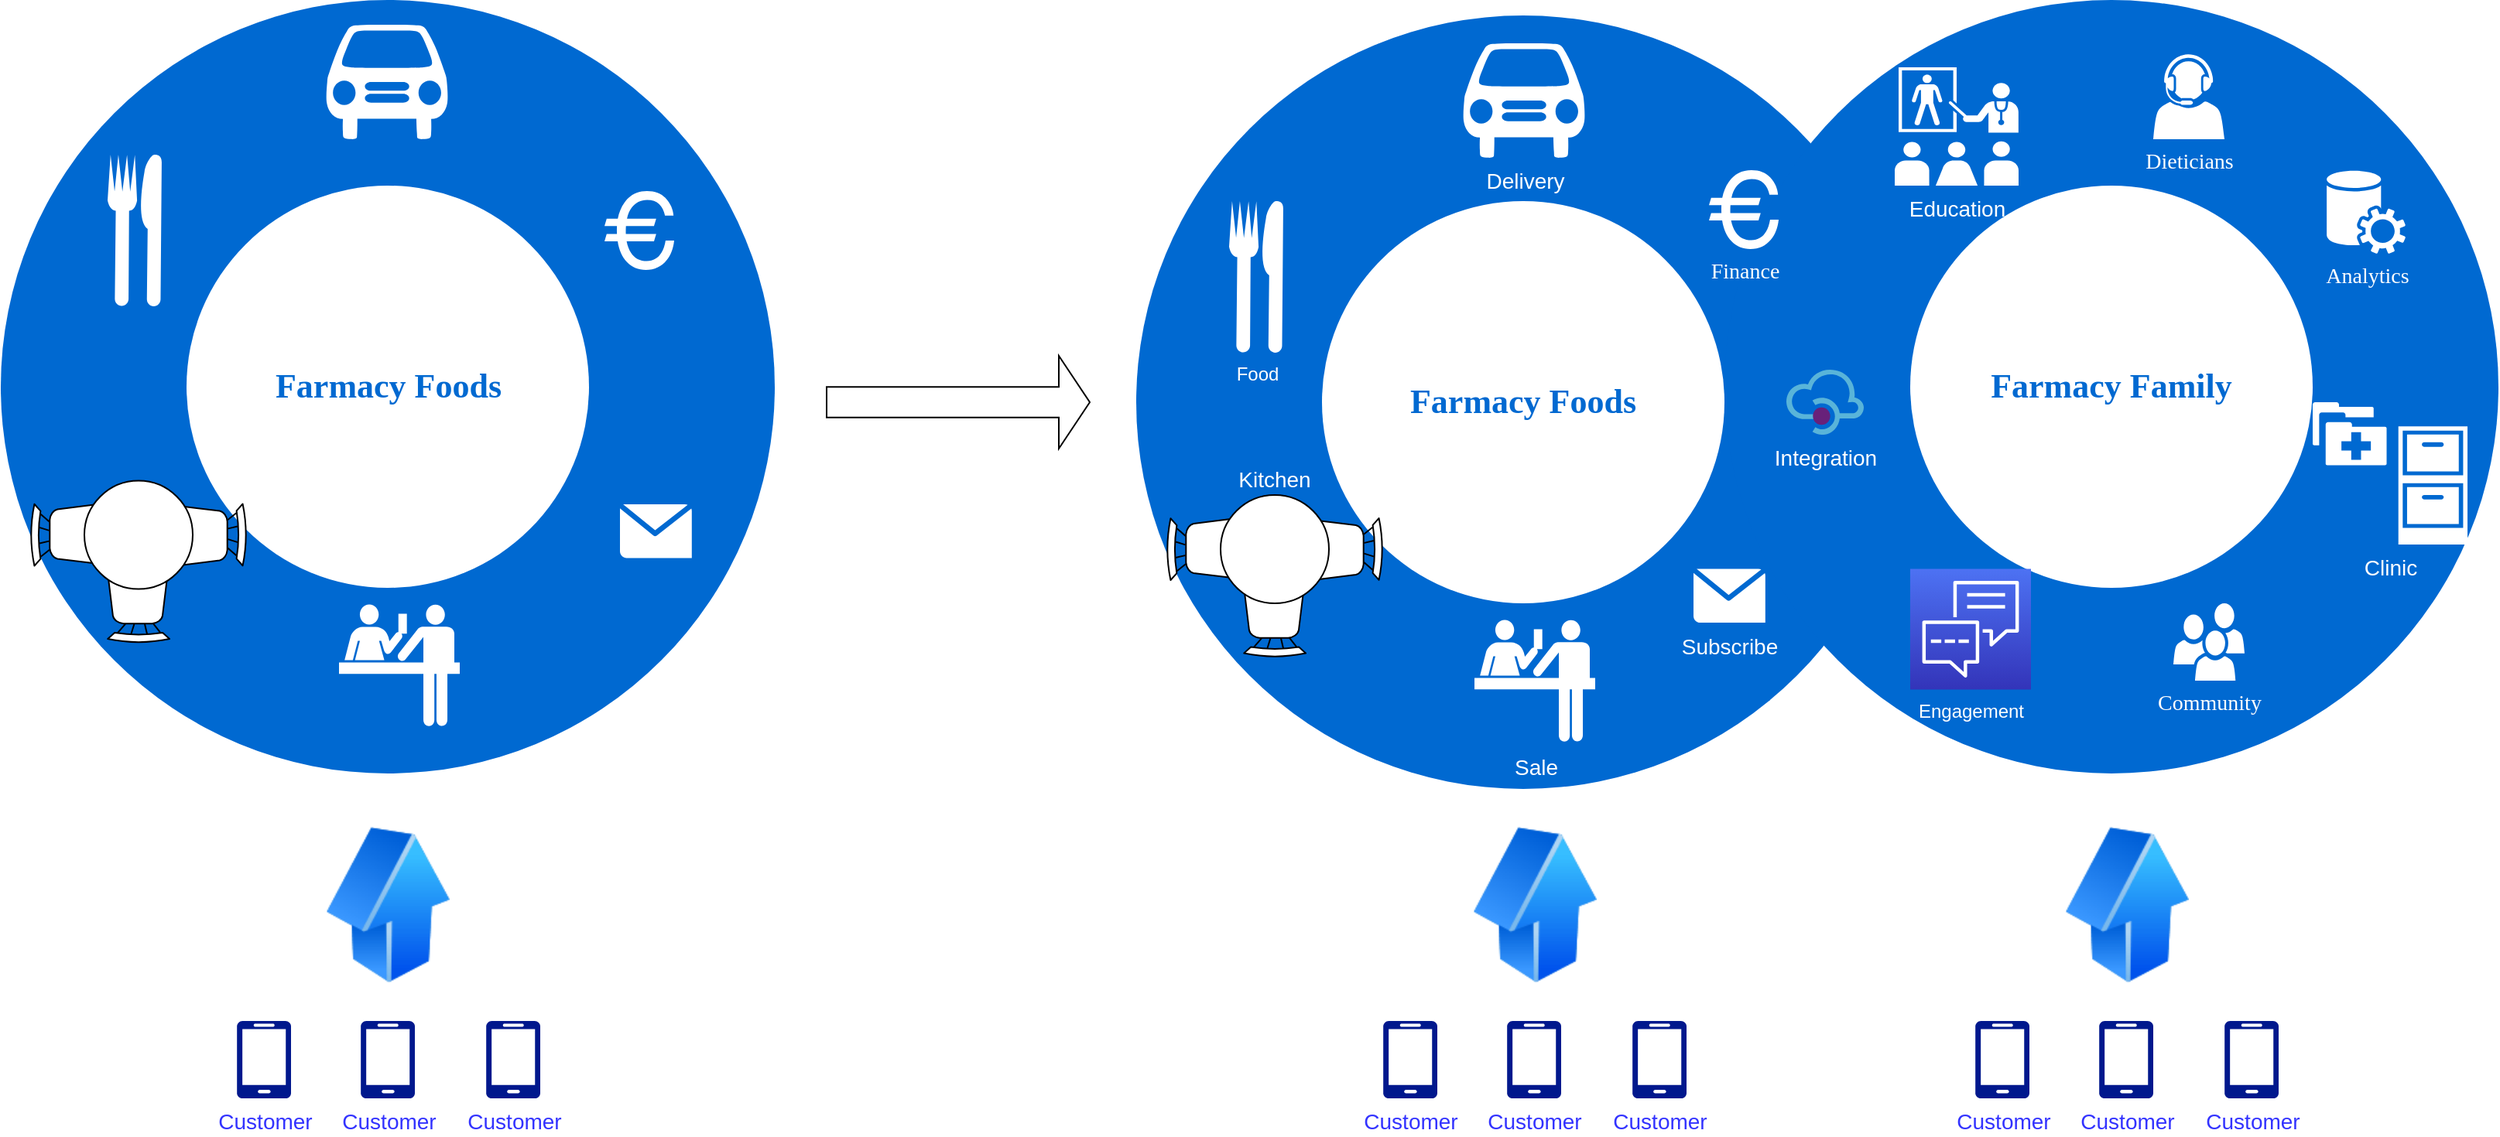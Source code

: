 <mxfile version="13.0.3" type="device"><diagram name="Page-1" id="3e8102d1-ef87-2e61-34e1-82d9a586fe2e"><mxGraphModel dx="3020" dy="1205" grid="1" gridSize="10" guides="1" tooltips="1" connect="1" arrows="1" fold="1" page="1" pageScale="1" pageWidth="1100" pageHeight="850" background="#ffffff" math="0" shadow="0"><root><mxCell id="0"/><mxCell id="1" parent="0"/><mxCell id="70666756c84bb93c-1" value="" style="ellipse;whiteSpace=wrap;html=1;rounded=0;shadow=0;comic=0;strokeWidth=1;fontFamily=Verdana;fontSize=14;strokeColor=none;fillColor=#0069D1;" parent="1" vertex="1"><mxGeometry x="280" y="110" width="500" height="500" as="geometry"/></mxCell><mxCell id="70666756c84bb93c-2" value="Farmacy Foods" style="ellipse;whiteSpace=wrap;html=1;rounded=0;shadow=0;comic=0;strokeWidth=1;fontFamily=Verdana;fontSize=22;strokeColor=none;fillColor=#ffffff;fontColor=#0069D1;fontStyle=1" parent="1" vertex="1"><mxGeometry x="400" y="230" width="260" height="260" as="geometry"/></mxCell><mxCell id="k66Gklz1p5k5KESXiySY-1" value="" style="ellipse;whiteSpace=wrap;html=1;rounded=0;shadow=0;comic=0;strokeWidth=1;fontFamily=Verdana;fontSize=14;strokeColor=none;fillColor=#0069D1;" parent="1" vertex="1"><mxGeometry x="660" y="100" width="500" height="500" as="geometry"/></mxCell><mxCell id="k66Gklz1p5k5KESXiySY-2" value="Farmacy Family" style="ellipse;whiteSpace=wrap;html=1;rounded=0;shadow=0;comic=0;strokeWidth=1;fontFamily=Verdana;fontSize=22;strokeColor=none;fillColor=#ffffff;fontColor=#0069D1;fontStyle=1" parent="1" vertex="1"><mxGeometry x="780" y="220" width="260" height="260" as="geometry"/></mxCell><mxCell id="k66Gklz1p5k5KESXiySY-3" value="Community" style="shadow=0;dashed=0;html=1;strokeColor=none;fillColor=#ffffff;labelPosition=center;verticalLabelPosition=bottom;verticalAlign=top;shape=mxgraph.office.users.users;rounded=0;comic=0;fontFamily=Verdana;fontSize=14;fontColor=#FFFFFF;" parent="1" vertex="1"><mxGeometry x="950" y="490" width="46" height="50" as="geometry"/></mxCell><mxCell id="k66Gklz1p5k5KESXiySY-4" value="&lt;font&gt;Dieticians&lt;/font&gt;" style="shadow=0;dashed=0;html=1;strokeColor=none;fillColor=#FFFFFF;labelPosition=center;verticalLabelPosition=bottom;verticalAlign=top;shape=mxgraph.office.users.call_center_agent;rounded=0;comic=0;fontFamily=Verdana;fontSize=14;fontColor=#FFFFFF;align=center;" parent="1" vertex="1"><mxGeometry x="937" y="135" width="46" height="55" as="geometry"/></mxCell><mxCell id="k66Gklz1p5k5KESXiySY-6" value="Analytics" style="shadow=0;dashed=0;html=1;strokeColor=none;fillColor=#ffffff;labelPosition=center;verticalLabelPosition=bottom;verticalAlign=top;shape=mxgraph.office.services.central_management_service;rounded=0;comic=0;fontFamily=Verdana;fontSize=14;fontColor=#FFFFFF;" parent="1" vertex="1"><mxGeometry x="1049" y="210" width="51" height="54" as="geometry"/></mxCell><mxCell id="k66Gklz1p5k5KESXiySY-21" value="Education" style="shape=mxgraph.signs.healthcare.health_education;html=1;fillColor=#FFFFFF;strokeColor=none;verticalLabelPosition=bottom;verticalAlign=top;align=center;fontSize=14;fontColor=#FFFFFF;labelPosition=center;" parent="1" vertex="1"><mxGeometry x="770" y="143.5" width="80" height="76.5" as="geometry"/></mxCell><mxCell id="k66Gklz1p5k5KESXiySY-22" value="Integration" style="aspect=fixed;html=1;points=[];align=center;image;fontSize=14;image=img/lib/mscae/API_Management.svg;strokeColor=#000000;fillColor=#FFFFFF;fontColor=#FFFFFF;labelBackgroundColor=none;" parent="1" vertex="1"><mxGeometry x="700" y="339" width="50" height="42" as="geometry"/></mxCell><mxCell id="k66Gklz1p5k5KESXiySY-24" value="Delivery" style="shape=mxgraph.signs.transportation.car_1;html=1;fillColor=#FFFFFF;strokeColor=none;verticalLabelPosition=bottom;verticalAlign=top;align=center;labelBackgroundColor=none;fontSize=14;fontColor=#FFFFFF;" parent="1" vertex="1"><mxGeometry x="491" y="128" width="79" height="74" as="geometry"/></mxCell><mxCell id="k66Gklz1p5k5KESXiySY-26" value="" style="verticalLabelPosition=bottom;html=1;verticalAlign=top;align=center;shape=mxgraph.floorplan.chair;shadow=0;direction=west;labelBackgroundColor=none;strokeColor=#000000;fillColor=#FFFFFF;fontSize=14;fontColor=#FFFFFF;" parent="1" vertex="1"><mxGeometry x="349.5" y="473" width="40" height="52" as="geometry"/></mxCell><mxCell id="k66Gklz1p5k5KESXiySY-27" value="" style="verticalLabelPosition=bottom;html=1;verticalAlign=top;align=center;shape=mxgraph.floorplan.chair;shadow=0;direction=north;labelBackgroundColor=none;strokeColor=#000000;fillColor=#FFFFFF;fontSize=14;fontColor=#FFFFFF;" parent="1" vertex="1"><mxGeometry x="299.5" y="435" width="52" height="40" as="geometry"/></mxCell><mxCell id="k66Gklz1p5k5KESXiySY-28" value="" style="verticalLabelPosition=bottom;html=1;verticalAlign=top;align=center;shape=mxgraph.floorplan.chair;shadow=0;direction=south;labelBackgroundColor=none;strokeColor=#000000;fillColor=#FFFFFF;fontSize=14;fontColor=#FFFFFF;" parent="1" vertex="1"><mxGeometry x="387.5" y="435" width="52" height="40" as="geometry"/></mxCell><mxCell id="k66Gklz1p5k5KESXiySY-29" value="Kitchen" style="shape=ellipse;shadow=0;labelBackgroundColor=none;strokeColor=#000000;fillColor=#FFFFFF;fontSize=14;fontColor=#FFFFFF;labelPosition=center;verticalLabelPosition=top;align=center;verticalAlign=bottom;" parent="1" vertex="1"><mxGeometry x="334.5" y="420" width="70" height="70" as="geometry"/></mxCell><mxCell id="k66Gklz1p5k5KESXiySY-30" value="Engagement" style="outlineConnect=0;fontColor=#FFFFFF;gradientColor=#4D72F3;gradientDirection=north;fillColor=#3334B9;strokeColor=#ffffff;dashed=0;verticalLabelPosition=bottom;verticalAlign=top;align=center;html=1;fontSize=12;fontStyle=0;aspect=fixed;shape=mxgraph.aws4.resourceIcon;resIcon=mxgraph.aws4.customer_engagement;labelBackgroundColor=none;" parent="1" vertex="1"><mxGeometry x="780" y="467.75" width="78" height="78" as="geometry"/></mxCell><mxCell id="k66Gklz1p5k5KESXiySY-31" value="Sale" style="shape=mxgraph.signs.travel.ticket_purchase;html=1;fillColor=#FFFFFF;strokeColor=none;verticalLabelPosition=bottom;verticalAlign=top;align=center;labelBackgroundColor=none;fontSize=14;fontColor=#FFFFFF;" parent="1" vertex="1"><mxGeometry x="498.5" y="500.75" width="78" height="80" as="geometry"/></mxCell><mxCell id="k66Gklz1p5k5KESXiySY-32" value="" style="image;html=1;labelBackgroundColor=#ffffff;image=img/lib/clip_art/finance/Arrow_Up_128x128.png;strokeColor=#000000;fillColor=#FFFFFF;fontSize=14;fontColor=#FFFFFF;" parent="1" vertex="1"><mxGeometry x="497.5" y="610" width="80" height="150" as="geometry"/></mxCell><mxCell id="k66Gklz1p5k5KESXiySY-37" value="Clinic" style="shape=mxgraph.signs.healthcare.medical_records;html=1;fillColor=#FFFFFF;strokeColor=none;verticalLabelPosition=bottom;verticalAlign=top;align=center;fontColor=#FFFFFF;labelPosition=center;fontSize=14;" parent="1" vertex="1"><mxGeometry x="1040" y="360" width="100" height="92" as="geometry"/></mxCell><mxCell id="k66Gklz1p5k5KESXiySY-40" value="Subscribe" style="shadow=0;dashed=0;html=1;strokeColor=none;fillColor=#FFFFFF;labelPosition=center;verticalLabelPosition=bottom;verticalAlign=top;align=center;outlineConnect=0;shape=mxgraph.veeam.2d.letter;labelBackgroundColor=none;fontSize=14;fontColor=#FFFFFF;" parent="1" vertex="1"><mxGeometry x="640" y="467.75" width="46.4" height="34.8" as="geometry"/></mxCell><mxCell id="k66Gklz1p5k5KESXiySY-43" value="" style="image;html=1;labelBackgroundColor=#ffffff;image=img/lib/clip_art/finance/Arrow_Up_128x128.png;strokeColor=#000000;fillColor=#FFFFFF;fontSize=14;fontColor=#FFFFFF;" parent="1" vertex="1"><mxGeometry x="880" y="610" width="80" height="150" as="geometry"/></mxCell><mxCell id="NQeiiMeMl36i1GHZl-Q0-16" value="" style="ellipse;whiteSpace=wrap;html=1;rounded=0;shadow=0;comic=0;strokeWidth=1;fontFamily=Verdana;fontSize=14;strokeColor=none;fillColor=#0069D1;" parent="1" vertex="1"><mxGeometry x="-453.5" y="100" width="500" height="500" as="geometry"/></mxCell><mxCell id="NQeiiMeMl36i1GHZl-Q0-17" value="Farmacy Foods" style="ellipse;whiteSpace=wrap;html=1;rounded=0;shadow=0;comic=0;strokeWidth=1;fontFamily=Verdana;fontSize=22;strokeColor=none;fillColor=#ffffff;fontColor=#0069D1;fontStyle=1" parent="1" vertex="1"><mxGeometry x="-333.5" y="220" width="260" height="260" as="geometry"/></mxCell><mxCell id="NQeiiMeMl36i1GHZl-Q0-18" value="" style="shape=mxgraph.signs.travel.euro;html=1;fillColor=#ffffff;strokeColor=none;verticalLabelPosition=bottom;verticalAlign=top;align=center;rounded=0;shadow=0;dashed=0;comic=0;fontFamily=Verdana;fontSize=14;fontColor=#FFFFFF;" parent="1" vertex="1"><mxGeometry x="-63.5" y="223.5" width="45" height="51" as="geometry"/></mxCell><mxCell id="NQeiiMeMl36i1GHZl-Q0-21" value="" style="shape=mxgraph.signs.transportation.car_1;html=1;fillColor=#FFFFFF;strokeColor=none;verticalLabelPosition=bottom;verticalAlign=top;align=center;labelBackgroundColor=none;fontSize=14;fontColor=#FFFFFF;" parent="1" vertex="1"><mxGeometry x="-243.5" y="116" width="79" height="74" as="geometry"/></mxCell><mxCell id="NQeiiMeMl36i1GHZl-Q0-22" value="" style="verticalLabelPosition=bottom;html=1;verticalAlign=top;align=center;shape=mxgraph.floorplan.chair;shadow=0;direction=west;labelBackgroundColor=none;strokeColor=#000000;fillColor=#FFFFFF;fontSize=14;fontColor=#FFFFFF;" parent="1" vertex="1"><mxGeometry x="-384.5" y="463.75" width="40" height="52" as="geometry"/></mxCell><mxCell id="NQeiiMeMl36i1GHZl-Q0-23" value="" style="verticalLabelPosition=bottom;html=1;verticalAlign=top;align=center;shape=mxgraph.floorplan.chair;shadow=0;direction=north;labelBackgroundColor=none;strokeColor=#000000;fillColor=#FFFFFF;fontSize=14;fontColor=#FFFFFF;" parent="1" vertex="1"><mxGeometry x="-434.5" y="425.75" width="52" height="40" as="geometry"/></mxCell><mxCell id="NQeiiMeMl36i1GHZl-Q0-24" value="" style="verticalLabelPosition=bottom;html=1;verticalAlign=top;align=center;shape=mxgraph.floorplan.chair;shadow=0;direction=south;labelBackgroundColor=none;strokeColor=#000000;fillColor=#FFFFFF;fontSize=14;fontColor=#FFFFFF;" parent="1" vertex="1"><mxGeometry x="-346.5" y="425.75" width="52" height="40" as="geometry"/></mxCell><mxCell id="NQeiiMeMl36i1GHZl-Q0-25" value="" style="shape=ellipse;shadow=0;labelBackgroundColor=none;strokeColor=#000000;fillColor=#FFFFFF;fontSize=14;fontColor=#FFFFFF;labelPosition=center;verticalLabelPosition=top;align=center;verticalAlign=bottom;" parent="1" vertex="1"><mxGeometry x="-399.5" y="410.75" width="70" height="70" as="geometry"/></mxCell><mxCell id="NQeiiMeMl36i1GHZl-Q0-26" value="" style="shape=mxgraph.signs.travel.ticket_purchase;html=1;fillColor=#FFFFFF;strokeColor=none;verticalLabelPosition=bottom;verticalAlign=top;align=center;labelBackgroundColor=none;fontSize=14;fontColor=#FFFFFF;" parent="1" vertex="1"><mxGeometry x="-235" y="490.75" width="78" height="80" as="geometry"/></mxCell><mxCell id="NQeiiMeMl36i1GHZl-Q0-27" value="" style="image;html=1;labelBackgroundColor=#ffffff;image=img/lib/clip_art/finance/Arrow_Up_128x128.png;strokeColor=#000000;fillColor=#FFFFFF;fontSize=14;fontColor=#FFFFFF;" parent="1" vertex="1"><mxGeometry x="-243.5" y="610" width="80" height="150" as="geometry"/></mxCell><mxCell id="NQeiiMeMl36i1GHZl-Q0-29" value="Customer" style="aspect=fixed;pointerEvents=1;shadow=0;dashed=0;html=1;strokeColor=none;labelPosition=center;verticalLabelPosition=bottom;verticalAlign=top;align=center;fillColor=#00188D;shape=mxgraph.azure.mobile;labelBackgroundColor=none;fontSize=14;fontColor=#3333FF;" parent="1" vertex="1"><mxGeometry x="-221" y="760" width="35" height="50" as="geometry"/></mxCell><mxCell id="NQeiiMeMl36i1GHZl-Q0-31" value="" style="shadow=0;dashed=0;html=1;strokeColor=none;fillColor=#FFFFFF;labelPosition=center;verticalLabelPosition=bottom;verticalAlign=top;align=center;outlineConnect=0;shape=mxgraph.veeam.2d.letter;labelBackgroundColor=none;fontSize=14;fontColor=#FFFFFF;" parent="1" vertex="1"><mxGeometry x="-53.5" y="425.95" width="46.4" height="34.8" as="geometry"/></mxCell><mxCell id="NQeiiMeMl36i1GHZl-Q0-32" value="" style="shape=mxgraph.signs.food.restaurant_1;html=1;pointerEvents=1;fillColor=#FFFFFF;strokeColor=none;verticalLabelPosition=bottom;verticalAlign=top;align=center;fontColor=#FFFFFF;" parent="1" vertex="1"><mxGeometry x="-384.5" y="200" width="35" height="98" as="geometry"/></mxCell><mxCell id="6w8RR50IR-uNAEC5_lcg-2" value="Customer" style="aspect=fixed;pointerEvents=1;shadow=0;dashed=0;html=1;strokeColor=none;labelPosition=center;verticalLabelPosition=bottom;verticalAlign=top;align=center;fillColor=#00188D;shape=mxgraph.azure.mobile;labelBackgroundColor=none;fontSize=14;fontColor=#3333FF;" parent="1" vertex="1"><mxGeometry x="-140" y="760" width="35" height="50" as="geometry"/></mxCell><mxCell id="6w8RR50IR-uNAEC5_lcg-3" value="Customer" style="aspect=fixed;pointerEvents=1;shadow=0;dashed=0;html=1;strokeColor=none;labelPosition=center;verticalLabelPosition=bottom;verticalAlign=top;align=center;fillColor=#00188D;shape=mxgraph.azure.mobile;labelBackgroundColor=none;fontSize=14;fontColor=#3333FF;" parent="1" vertex="1"><mxGeometry x="-301" y="760" width="35" height="50" as="geometry"/></mxCell><mxCell id="6w8RR50IR-uNAEC5_lcg-6" value="Customer" style="aspect=fixed;pointerEvents=1;shadow=0;dashed=0;html=1;strokeColor=none;labelPosition=center;verticalLabelPosition=bottom;verticalAlign=top;align=center;fillColor=#00188D;shape=mxgraph.azure.mobile;labelBackgroundColor=none;fontSize=14;fontColor=#3333FF;" parent="1" vertex="1"><mxGeometry x="519.5" y="760" width="35" height="50" as="geometry"/></mxCell><mxCell id="6w8RR50IR-uNAEC5_lcg-7" value="Customer" style="aspect=fixed;pointerEvents=1;shadow=0;dashed=0;html=1;strokeColor=none;labelPosition=center;verticalLabelPosition=bottom;verticalAlign=top;align=center;fillColor=#00188D;shape=mxgraph.azure.mobile;labelBackgroundColor=none;fontSize=14;fontColor=#3333FF;" parent="1" vertex="1"><mxGeometry x="600.5" y="760" width="35" height="50" as="geometry"/></mxCell><mxCell id="6w8RR50IR-uNAEC5_lcg-8" value="Customer" style="aspect=fixed;pointerEvents=1;shadow=0;dashed=0;html=1;strokeColor=none;labelPosition=center;verticalLabelPosition=bottom;verticalAlign=top;align=center;fillColor=#00188D;shape=mxgraph.azure.mobile;labelBackgroundColor=none;fontSize=14;fontColor=#3333FF;" parent="1" vertex="1"><mxGeometry x="439.5" y="760" width="35" height="50" as="geometry"/></mxCell><mxCell id="70666756c84bb93c-15" value="Finance" style="shape=mxgraph.signs.travel.euro;html=1;fillColor=#ffffff;strokeColor=none;verticalLabelPosition=bottom;verticalAlign=top;align=center;rounded=0;shadow=0;dashed=0;comic=0;fontFamily=Verdana;fontSize=14;fontColor=#FFFFFF;" parent="1" vertex="1"><mxGeometry x="650" y="210" width="45" height="51" as="geometry"/></mxCell><mxCell id="6w8RR50IR-uNAEC5_lcg-9" value="Food" style="shape=mxgraph.signs.food.restaurant_1;html=1;pointerEvents=1;fillColor=#FFFFFF;strokeColor=none;verticalLabelPosition=bottom;verticalAlign=top;align=center;fontColor=#FFFFFF;" parent="1" vertex="1"><mxGeometry x="340" y="230" width="35" height="98" as="geometry"/></mxCell><mxCell id="wuV1xER1HBhFFxNEWsoR-1" value="Customer" style="aspect=fixed;pointerEvents=1;shadow=0;dashed=0;html=1;strokeColor=none;labelPosition=center;verticalLabelPosition=bottom;verticalAlign=top;align=center;fillColor=#00188D;shape=mxgraph.azure.mobile;labelBackgroundColor=none;fontSize=14;fontColor=#3333FF;" vertex="1" parent="1"><mxGeometry x="902" y="760" width="35" height="50" as="geometry"/></mxCell><mxCell id="wuV1xER1HBhFFxNEWsoR-2" value="Customer" style="aspect=fixed;pointerEvents=1;shadow=0;dashed=0;html=1;strokeColor=none;labelPosition=center;verticalLabelPosition=bottom;verticalAlign=top;align=center;fillColor=#00188D;shape=mxgraph.azure.mobile;labelBackgroundColor=none;fontSize=14;fontColor=#3333FF;" vertex="1" parent="1"><mxGeometry x="983" y="760" width="35" height="50" as="geometry"/></mxCell><mxCell id="wuV1xER1HBhFFxNEWsoR-3" value="Customer" style="aspect=fixed;pointerEvents=1;shadow=0;dashed=0;html=1;strokeColor=none;labelPosition=center;verticalLabelPosition=bottom;verticalAlign=top;align=center;fillColor=#00188D;shape=mxgraph.azure.mobile;labelBackgroundColor=none;fontSize=14;fontColor=#3333FF;" vertex="1" parent="1"><mxGeometry x="822" y="760" width="35" height="50" as="geometry"/></mxCell><mxCell id="wuV1xER1HBhFFxNEWsoR-8" value="" style="html=1;shadow=0;dashed=0;align=center;verticalAlign=middle;shape=mxgraph.arrows2.arrow;dy=0.67;dx=20;notch=0;fillColor=#FFFFFF;fontColor=#FFFFFF;" vertex="1" parent="1"><mxGeometry x="80" y="330" width="170" height="60" as="geometry"/></mxCell></root></mxGraphModel></diagram></mxfile>